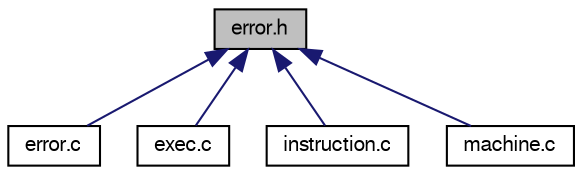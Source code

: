 digraph "error.h"
{
  edge [fontname="FreeSans",fontsize="10",labelfontname="FreeSans",labelfontsize="10"];
  node [fontname="FreeSans",fontsize="10",shape=record];
  Node1 [label="error.h",height=0.2,width=0.4,color="black", fillcolor="grey75", style="filled" fontcolor="black"];
  Node1 -> Node2 [dir="back",color="midnightblue",fontsize="10",style="solid",fontname="FreeSans"];
  Node2 [label="error.c",height=0.2,width=0.4,color="black", fillcolor="white", style="filled",URL="$error_8c.html"];
  Node1 -> Node3 [dir="back",color="midnightblue",fontsize="10",style="solid",fontname="FreeSans"];
  Node3 [label="exec.c",height=0.2,width=0.4,color="black", fillcolor="white", style="filled",URL="$exec_8c.html"];
  Node1 -> Node4 [dir="back",color="midnightblue",fontsize="10",style="solid",fontname="FreeSans"];
  Node4 [label="instruction.c",height=0.2,width=0.4,color="black", fillcolor="white", style="filled",URL="$instruction_8c.html"];
  Node1 -> Node5 [dir="back",color="midnightblue",fontsize="10",style="solid",fontname="FreeSans"];
  Node5 [label="machine.c",height=0.2,width=0.4,color="black", fillcolor="white", style="filled",URL="$machine_8c.html"];
}
